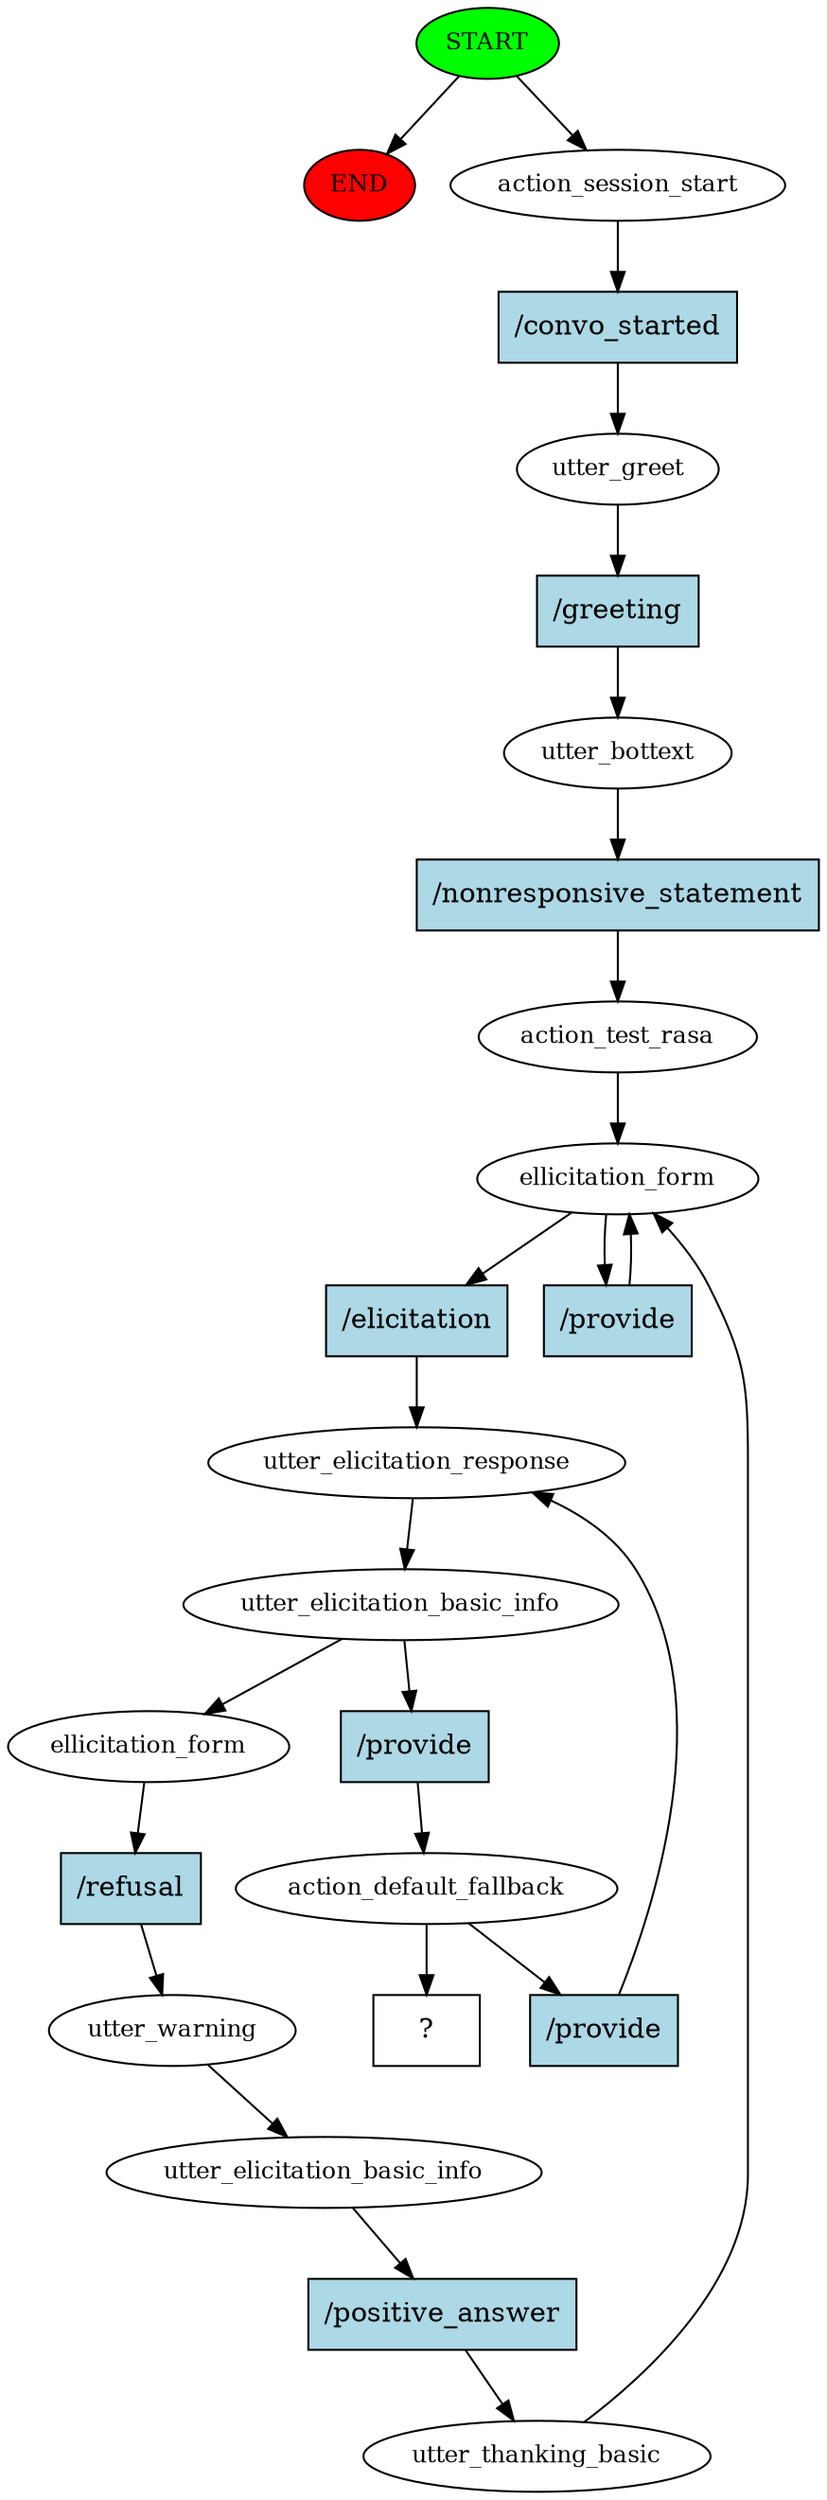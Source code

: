 digraph  {
0 [class="start active", fillcolor=green, fontsize=12, label=START, style=filled];
"-1" [class=end, fillcolor=red, fontsize=12, label=END, style=filled];
1 [class=active, fontsize=12, label=action_session_start];
2 [class=active, fontsize=12, label=utter_greet];
3 [class=active, fontsize=12, label=utter_bottext];
4 [class=active, fontsize=12, label=action_test_rasa];
5 [class=active, fontsize=12, label=ellicitation_form];
7 [class=active, fontsize=12, label=utter_elicitation_response];
8 [class=active, fontsize=12, label=utter_elicitation_basic_info];
9 [class=active, fontsize=12, label=ellicitation_form];
10 [class=active, fontsize=12, label=utter_warning];
11 [class=active, fontsize=12, label=utter_elicitation_basic_info];
12 [class=active, fontsize=12, label=utter_thanking_basic];
19 [class=active, fontsize=12, label=action_default_fallback];
23 [class="intent dashed active", label="  ?  ", shape=rect];
24 [class="intent active", fillcolor=lightblue, label="/convo_started", shape=rect, style=filled];
25 [class="intent active", fillcolor=lightblue, label="/greeting", shape=rect, style=filled];
26 [class="intent active", fillcolor=lightblue, label="/nonresponsive_statement", shape=rect, style=filled];
27 [class="intent active", fillcolor=lightblue, label="/elicitation", shape=rect, style=filled];
28 [class="intent active", fillcolor=lightblue, label="/provide", shape=rect, style=filled];
29 [class="intent active", fillcolor=lightblue, label="/provide", shape=rect, style=filled];
30 [class="intent active", fillcolor=lightblue, label="/refusal", shape=rect, style=filled];
31 [class="intent active", fillcolor=lightblue, label="/positive_answer", shape=rect, style=filled];
32 [class="intent active", fillcolor=lightblue, label="/provide", shape=rect, style=filled];
0 -> "-1"  [class="", key=NONE, label=""];
0 -> 1  [class=active, key=NONE, label=""];
1 -> 24  [class=active, key=0];
2 -> 25  [class=active, key=0];
3 -> 26  [class=active, key=0];
4 -> 5  [class=active, key=NONE, label=""];
5 -> 27  [class=active, key=0];
5 -> 28  [class=active, key=0];
7 -> 8  [class=active, key=NONE, label=""];
8 -> 9  [class=active, key=NONE, label=""];
8 -> 29  [class=active, key=0];
9 -> 30  [class=active, key=0];
10 -> 11  [class=active, key=NONE, label=""];
11 -> 31  [class=active, key=0];
12 -> 5  [class=active, key=NONE, label=""];
19 -> 23  [class=active, key=NONE, label=""];
19 -> 32  [class=active, key=0];
24 -> 2  [class=active, key=0];
25 -> 3  [class=active, key=0];
26 -> 4  [class=active, key=0];
27 -> 7  [class=active, key=0];
28 -> 5  [class=active, key=0];
29 -> 19  [class=active, key=0];
30 -> 10  [class=active, key=0];
31 -> 12  [class=active, key=0];
32 -> 7  [class=active, key=0];
}

